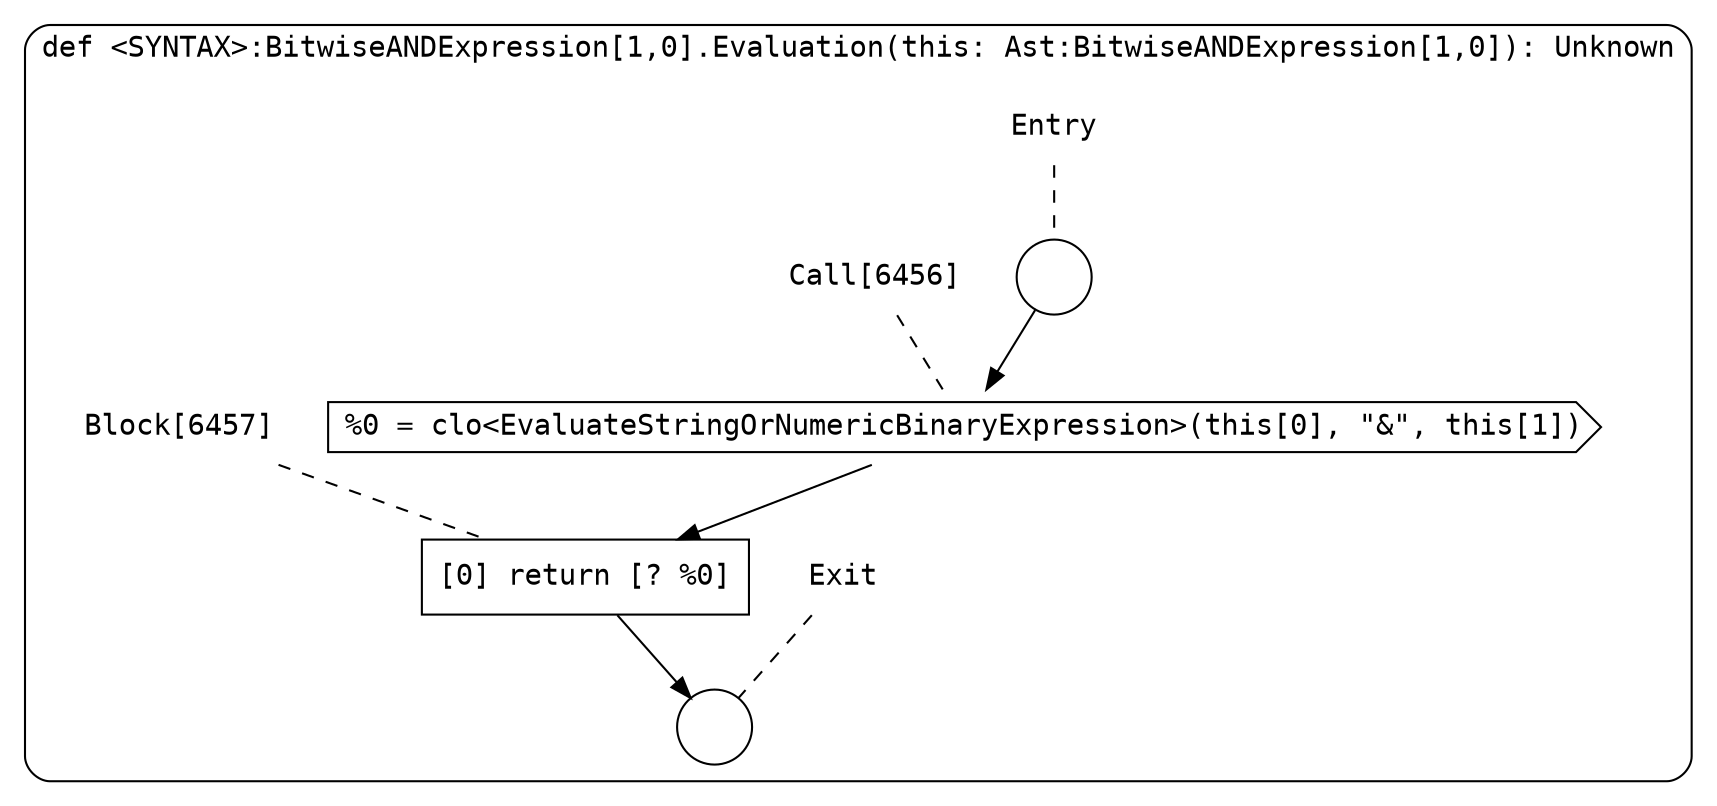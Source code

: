 digraph {
  graph [fontname = "Consolas"]
  node [fontname = "Consolas"]
  edge [fontname = "Consolas"]
  subgraph cluster1331 {
    label = "def <SYNTAX>:BitwiseANDExpression[1,0].Evaluation(this: Ast:BitwiseANDExpression[1,0]): Unknown"
    style = rounded
    cluster1331_entry_name [shape=none, label=<<font color="black">Entry</font>>]
    cluster1331_entry_name -> cluster1331_entry [arrowhead=none, color="black", style=dashed]
    cluster1331_entry [shape=circle label=" " color="black" fillcolor="white" style=filled]
    cluster1331_entry -> node6456 [color="black"]
    cluster1331_exit_name [shape=none, label=<<font color="black">Exit</font>>]
    cluster1331_exit_name -> cluster1331_exit [arrowhead=none, color="black", style=dashed]
    cluster1331_exit [shape=circle label=" " color="black" fillcolor="white" style=filled]
    node6456_name [shape=none, label=<<font color="black">Call[6456]</font>>]
    node6456_name -> node6456 [arrowhead=none, color="black", style=dashed]
    node6456 [shape=cds, label=<<font color="black">%0 = clo&lt;EvaluateStringOrNumericBinaryExpression&gt;(this[0], &quot;&amp;&quot;, this[1])</font>> color="black" fillcolor="white", style=filled]
    node6456 -> node6457 [color="black"]
    node6457_name [shape=none, label=<<font color="black">Block[6457]</font>>]
    node6457_name -> node6457 [arrowhead=none, color="black", style=dashed]
    node6457 [shape=box, label=<<font color="black">[0] return [? %0]<BR ALIGN="LEFT"/></font>> color="black" fillcolor="white", style=filled]
    node6457 -> cluster1331_exit [color="black"]
  }
}